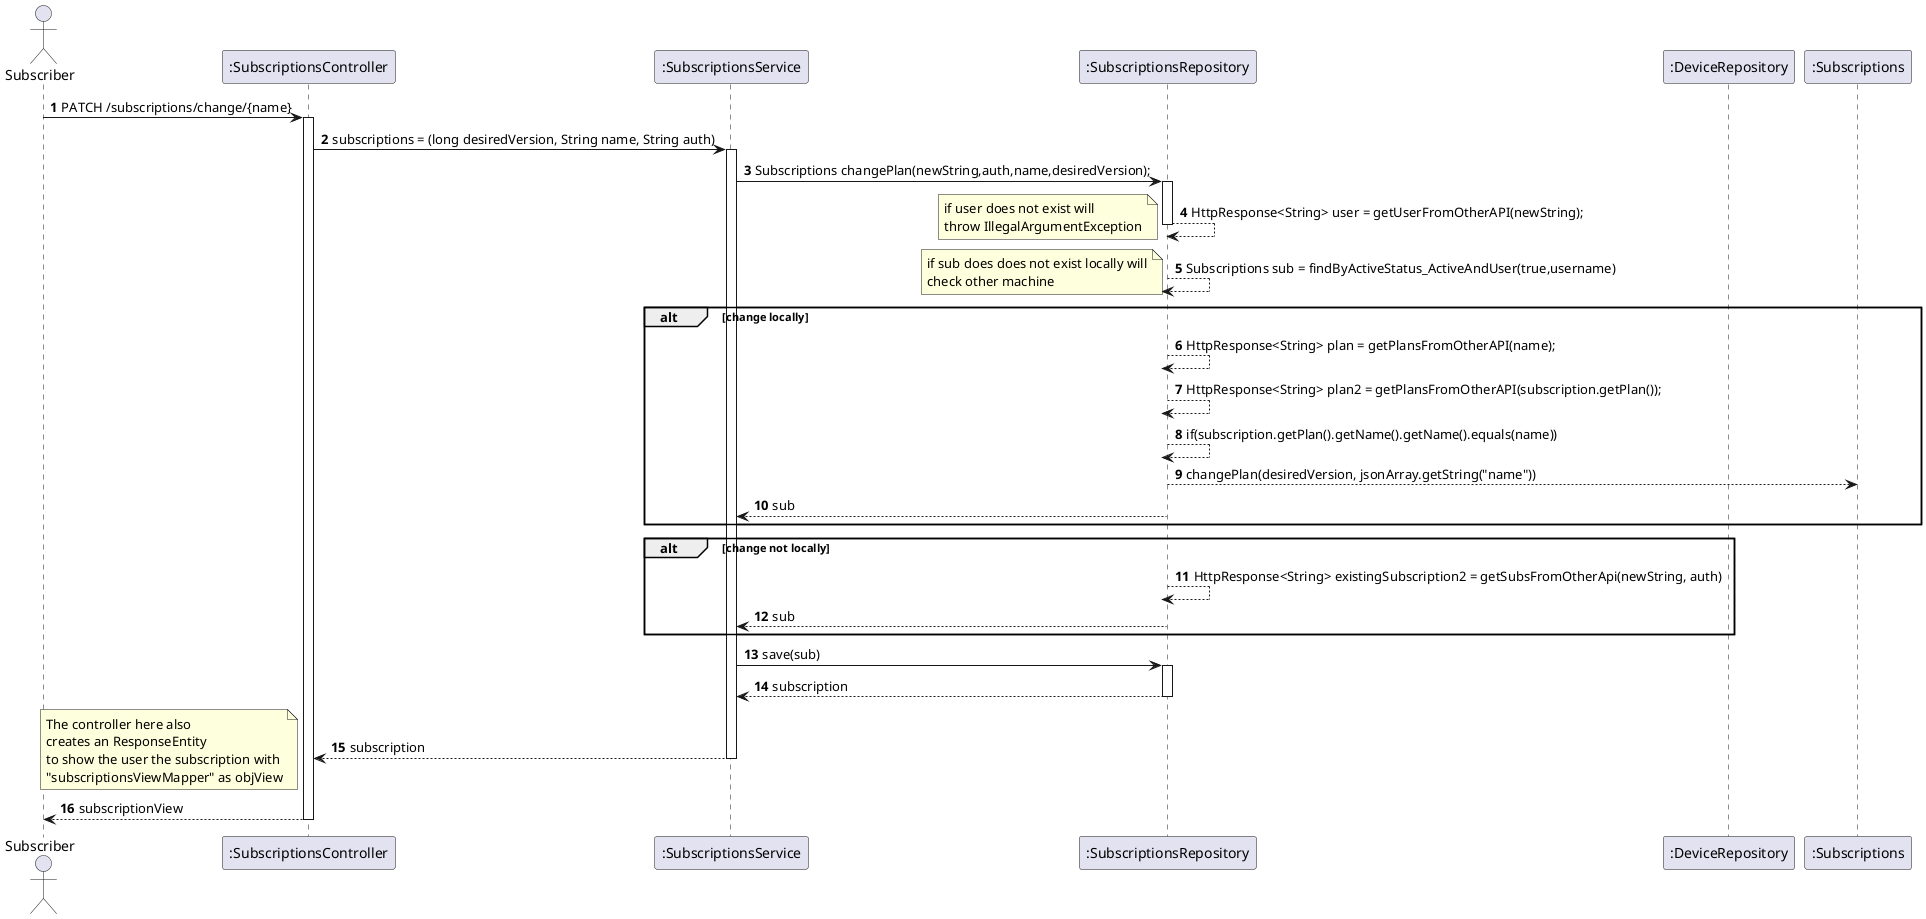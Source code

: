 @startuml
'https://plantuml.com/sequence-diagram
autoactivate on
autonumber


actor "Subscriber" as Ac
participant ":SubscriptionsController" as Ctrl
participant ":SubscriptionsService" as Serv

participant ":SubscriptionsRepository" as SubRepo
participant ":DeviceRepository" as DevRepo
participant ":Subscriptions" as Sub


Ac -> Ctrl : PATCH /subscriptions/change/{name}
Ctrl -> Serv : subscriptions = (long desiredVersion, String name, String auth)
Serv -> SubRepo : Subscriptions changePlan(newString,auth,name,desiredVersion);


SubRepo --> SubRepo: HttpResponse<String> user = getUserFromOtherAPI(newString);
note left
if user does not exist will
throw IllegalArgumentException
end note
SubRepo --> SubRepo: Subscriptions sub = findByActiveStatus_ActiveAndUser(true,username)
note left
if sub does does not exist locally will
check other machine
end note
alt change locally
SubRepo --> SubRepo: HttpResponse<String> plan = getPlansFromOtherAPI(name);
SubRepo --> SubRepo: HttpResponse<String> plan2 = getPlansFromOtherAPI(subscription.getPlan());
SubRepo --> SubRepo : if(subscription.getPlan().getName().getName().equals(name))
SubRepo --> Sub:changePlan(desiredVersion, jsonArray.getString("name"))
SubRepo --> Serv :sub
end alt

alt change not locally
SubRepo --> SubRepo: HttpResponse<String> existingSubscription2 = getSubsFromOtherApi(newString, auth)
SubRepo --> Serv :sub
end alt
deactivate Sub

Serv -> SubRepo: save(sub)
SubRepo --> Serv: subscription
Serv --> Ctrl: subscription


note left
 The controller here also
 creates an ResponseEntity
 to show the user the subscription with
 "subscriptionsViewMapper" as objView
end note
Ac <-- Ctrl : subscriptionView

@enduml
